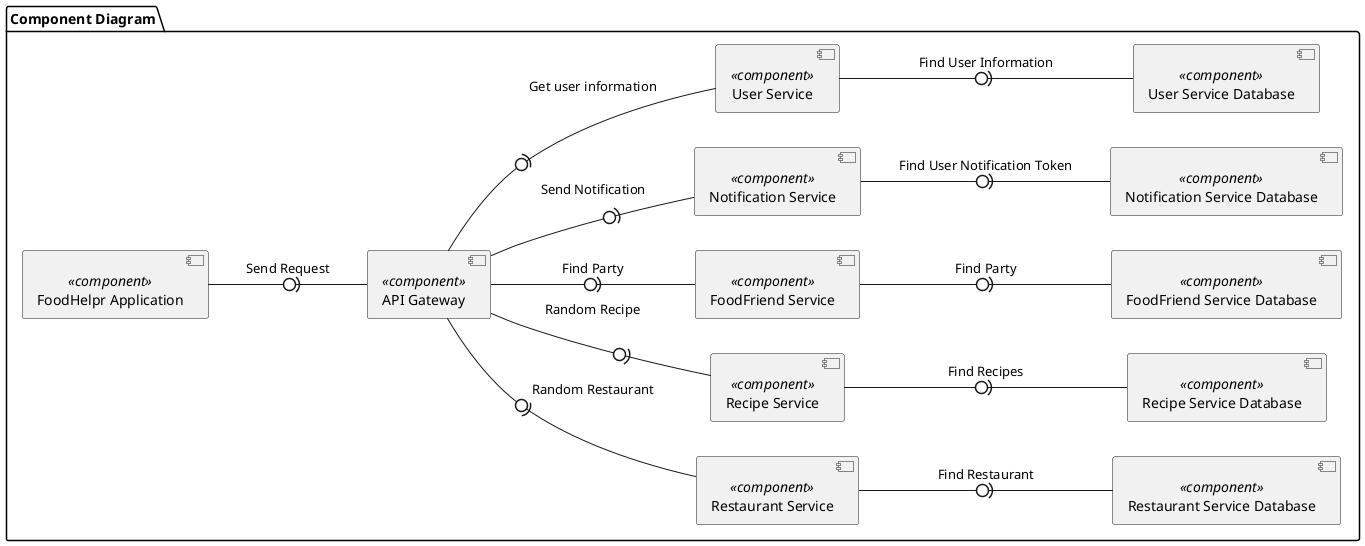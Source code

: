 @startuml
left to right direction

package "Component Diagram" {
component "API Gateway" << component >> as gateway 
component "Restaurant Service" << component >> as restaurant
component "Recipe Service" << component >> as recipe
component "FoodFriend Service" << component >> as ff
component "Notification Service" << component >> as noti
component "User Service" << component >> as user
component "FoodHelpr Application" << component >> as ui
component "Restaurant Service Database" << component >> as restaurantDB
component "Recipe Service Database" << component >> as recipeDB
component "FoodFriend Service Database" << component >> as ffDB
component "Notification Service Database" << component >> as notiDB
component "User Service Database" << component >> as userDB
}

ui -0)- gateway : "Send Request"
gateway -0)- restaurant : "Random Restaurant"
gateway -0)- recipe : "Random Recipe"
gateway -0)- ff : "Find Party"
gateway -0)- noti : "Send Notification"
gateway -0)- user : "Get user information"
restaurant -0)- restaurantDB: "Find Restaurant"
recipe -0)- recipeDB: "Find Recipes"
ff -0)- ffDB: "Find Party"
noti -0)- notiDB: "Find User Notification Token"
user -0)- userDB: "Find User Information"

@enduml